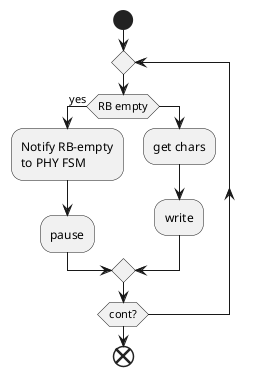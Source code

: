 @startuml
start
repeat
    if (RB empty) then(yes)
        :Notify RB-empty\nto PHY FSM;
        :pause;
    else
        :get chars;
        :write;
    endif
repeat while (cont?)
end
@enduml